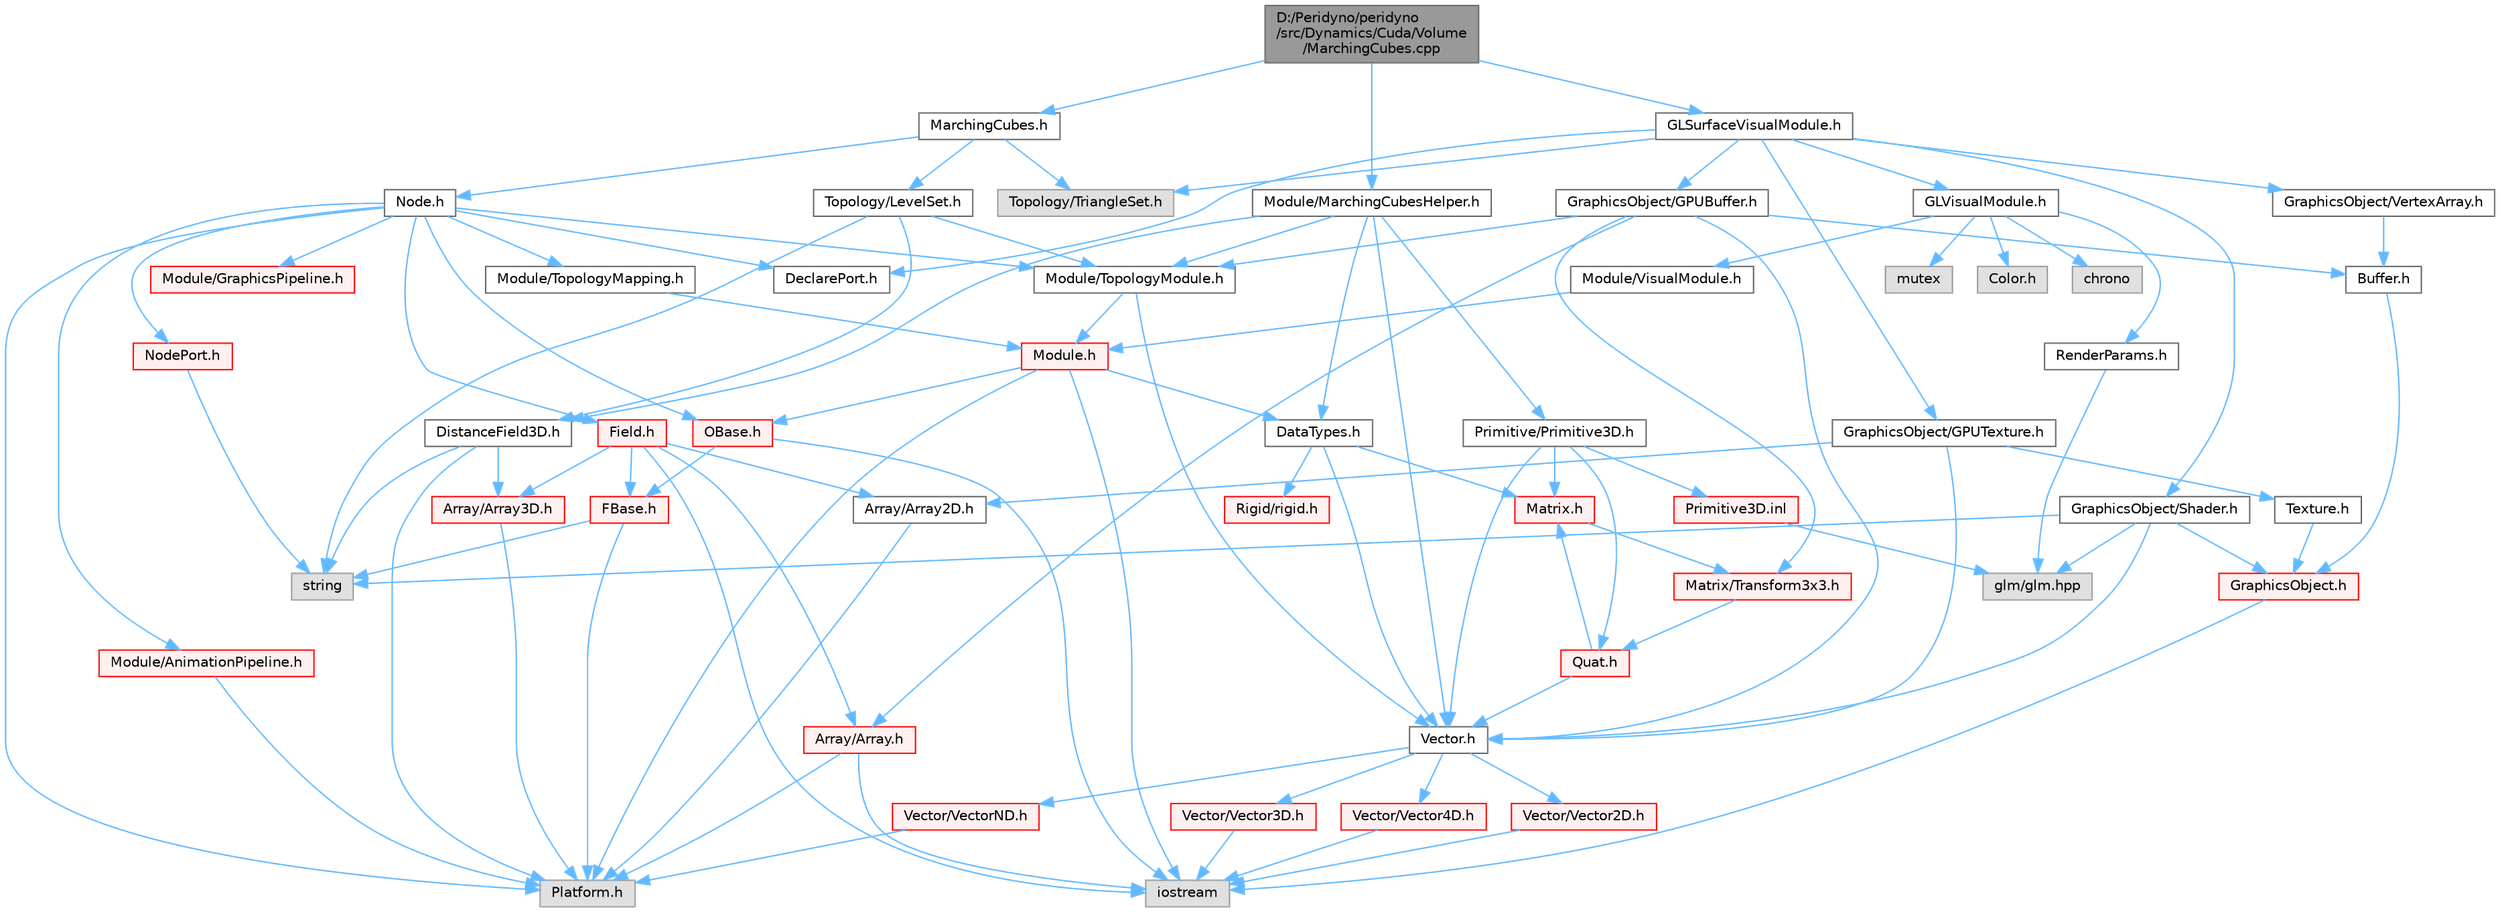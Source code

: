 digraph "D:/Peridyno/peridyno/src/Dynamics/Cuda/Volume/MarchingCubes.cpp"
{
 // LATEX_PDF_SIZE
  bgcolor="transparent";
  edge [fontname=Helvetica,fontsize=10,labelfontname=Helvetica,labelfontsize=10];
  node [fontname=Helvetica,fontsize=10,shape=box,height=0.2,width=0.4];
  Node1 [id="Node000001",label="D:/Peridyno/peridyno\l/src/Dynamics/Cuda/Volume\l/MarchingCubes.cpp",height=0.2,width=0.4,color="gray40", fillcolor="grey60", style="filled", fontcolor="black",tooltip=" "];
  Node1 -> Node2 [id="edge1_Node000001_Node000002",color="steelblue1",style="solid",tooltip=" "];
  Node2 [id="Node000002",label="MarchingCubes.h",height=0.2,width=0.4,color="grey40", fillcolor="white", style="filled",URL="$_marching_cubes_8h.html",tooltip=" "];
  Node2 -> Node3 [id="edge2_Node000002_Node000003",color="steelblue1",style="solid",tooltip=" "];
  Node3 [id="Node000003",label="Node.h",height=0.2,width=0.4,color="grey40", fillcolor="white", style="filled",URL="$_node_8h.html",tooltip=" "];
  Node3 -> Node4 [id="edge3_Node000003_Node000004",color="steelblue1",style="solid",tooltip=" "];
  Node4 [id="Node000004",label="OBase.h",height=0.2,width=0.4,color="red", fillcolor="#FFF0F0", style="filled",URL="$_o_base_8h.html",tooltip=" "];
  Node4 -> Node5 [id="edge4_Node000004_Node000005",color="steelblue1",style="solid",tooltip=" "];
  Node5 [id="Node000005",label="iostream",height=0.2,width=0.4,color="grey60", fillcolor="#E0E0E0", style="filled",tooltip=" "];
  Node4 -> Node6 [id="edge5_Node000004_Node000006",color="steelblue1",style="solid",tooltip=" "];
  Node6 [id="Node000006",label="FBase.h",height=0.2,width=0.4,color="red", fillcolor="#FFF0F0", style="filled",URL="$_f_base_8h.html",tooltip=" "];
  Node6 -> Node7 [id="edge6_Node000006_Node000007",color="steelblue1",style="solid",tooltip=" "];
  Node7 [id="Node000007",label="Platform.h",height=0.2,width=0.4,color="grey60", fillcolor="#E0E0E0", style="filled",tooltip=" "];
  Node6 -> Node10 [id="edge7_Node000006_Node000010",color="steelblue1",style="solid",tooltip=" "];
  Node10 [id="Node000010",label="string",height=0.2,width=0.4,color="grey60", fillcolor="#E0E0E0", style="filled",tooltip=" "];
  Node3 -> Node16 [id="edge8_Node000003_Node000016",color="steelblue1",style="solid",tooltip=" "];
  Node16 [id="Node000016",label="Field.h",height=0.2,width=0.4,color="red", fillcolor="#FFF0F0", style="filled",URL="$_field_8h.html",tooltip=" "];
  Node16 -> Node5 [id="edge9_Node000016_Node000005",color="steelblue1",style="solid",tooltip=" "];
  Node16 -> Node6 [id="edge10_Node000016_Node000006",color="steelblue1",style="solid",tooltip=" "];
  Node16 -> Node19 [id="edge11_Node000016_Node000019",color="steelblue1",style="solid",tooltip=" "];
  Node19 [id="Node000019",label="Array/Array.h",height=0.2,width=0.4,color="red", fillcolor="#FFF0F0", style="filled",URL="$_array_8h.html",tooltip=" "];
  Node19 -> Node7 [id="edge12_Node000019_Node000007",color="steelblue1",style="solid",tooltip=" "];
  Node19 -> Node5 [id="edge13_Node000019_Node000005",color="steelblue1",style="solid",tooltip=" "];
  Node16 -> Node25 [id="edge14_Node000016_Node000025",color="steelblue1",style="solid",tooltip=" "];
  Node25 [id="Node000025",label="Array/Array2D.h",height=0.2,width=0.4,color="grey40", fillcolor="white", style="filled",URL="$_array2_d_8h.html",tooltip=" "];
  Node25 -> Node7 [id="edge15_Node000025_Node000007",color="steelblue1",style="solid",tooltip=" "];
  Node16 -> Node26 [id="edge16_Node000016_Node000026",color="steelblue1",style="solid",tooltip=" "];
  Node26 [id="Node000026",label="Array/Array3D.h",height=0.2,width=0.4,color="red", fillcolor="#FFF0F0", style="filled",URL="$_array3_d_8h.html",tooltip=" "];
  Node26 -> Node7 [id="edge17_Node000026_Node000007",color="steelblue1",style="solid",tooltip=" "];
  Node3 -> Node7 [id="edge18_Node000003_Node000007",color="steelblue1",style="solid",tooltip=" "];
  Node3 -> Node69 [id="edge19_Node000003_Node000069",color="steelblue1",style="solid",tooltip=" "];
  Node69 [id="Node000069",label="DeclarePort.h",height=0.2,width=0.4,color="grey40", fillcolor="white", style="filled",URL="$_declare_port_8h.html",tooltip=" "];
  Node3 -> Node70 [id="edge20_Node000003_Node000070",color="steelblue1",style="solid",tooltip=" "];
  Node70 [id="Node000070",label="NodePort.h",height=0.2,width=0.4,color="red", fillcolor="#FFF0F0", style="filled",URL="$_node_port_8h.html",tooltip=" "];
  Node70 -> Node10 [id="edge21_Node000070_Node000010",color="steelblue1",style="solid",tooltip=" "];
  Node3 -> Node71 [id="edge22_Node000003_Node000071",color="steelblue1",style="solid",tooltip=" "];
  Node71 [id="Node000071",label="Module/TopologyModule.h",height=0.2,width=0.4,color="grey40", fillcolor="white", style="filled",URL="$_topology_module_8h.html",tooltip=" "];
  Node71 -> Node32 [id="edge23_Node000071_Node000032",color="steelblue1",style="solid",tooltip=" "];
  Node32 [id="Node000032",label="Vector.h",height=0.2,width=0.4,color="grey40", fillcolor="white", style="filled",URL="$_vector_8h.html",tooltip=" "];
  Node32 -> Node33 [id="edge24_Node000032_Node000033",color="steelblue1",style="solid",tooltip=" "];
  Node33 [id="Node000033",label="Vector/Vector2D.h",height=0.2,width=0.4,color="red", fillcolor="#FFF0F0", style="filled",URL="$_vector2_d_8h.html",tooltip=" "];
  Node33 -> Node5 [id="edge25_Node000033_Node000005",color="steelblue1",style="solid",tooltip=" "];
  Node32 -> Node39 [id="edge26_Node000032_Node000039",color="steelblue1",style="solid",tooltip=" "];
  Node39 [id="Node000039",label="Vector/Vector3D.h",height=0.2,width=0.4,color="red", fillcolor="#FFF0F0", style="filled",URL="$_vector3_d_8h.html",tooltip=" "];
  Node39 -> Node5 [id="edge27_Node000039_Node000005",color="steelblue1",style="solid",tooltip=" "];
  Node32 -> Node42 [id="edge28_Node000032_Node000042",color="steelblue1",style="solid",tooltip=" "];
  Node42 [id="Node000042",label="Vector/Vector4D.h",height=0.2,width=0.4,color="red", fillcolor="#FFF0F0", style="filled",URL="$_vector4_d_8h.html",tooltip=" "];
  Node42 -> Node5 [id="edge29_Node000042_Node000005",color="steelblue1",style="solid",tooltip=" "];
  Node32 -> Node45 [id="edge30_Node000032_Node000045",color="steelblue1",style="solid",tooltip=" "];
  Node45 [id="Node000045",label="Vector/VectorND.h",height=0.2,width=0.4,color="red", fillcolor="#FFF0F0", style="filled",URL="$_vector_n_d_8h.html",tooltip=" "];
  Node45 -> Node7 [id="edge31_Node000045_Node000007",color="steelblue1",style="solid",tooltip=" "];
  Node71 -> Node72 [id="edge32_Node000071_Node000072",color="steelblue1",style="solid",tooltip=" "];
  Node72 [id="Node000072",label="Module.h",height=0.2,width=0.4,color="red", fillcolor="#FFF0F0", style="filled",URL="$_module_8h.html",tooltip=" "];
  Node72 -> Node7 [id="edge33_Node000072_Node000007",color="steelblue1",style="solid",tooltip=" "];
  Node72 -> Node5 [id="edge34_Node000072_Node000005",color="steelblue1",style="solid",tooltip=" "];
  Node72 -> Node4 [id="edge35_Node000072_Node000004",color="steelblue1",style="solid",tooltip=" "];
  Node72 -> Node82 [id="edge36_Node000072_Node000082",color="steelblue1",style="solid",tooltip=" "];
  Node82 [id="Node000082",label="DataTypes.h",height=0.2,width=0.4,color="grey40", fillcolor="white", style="filled",URL="$_data_types_8h.html",tooltip=" "];
  Node82 -> Node32 [id="edge37_Node000082_Node000032",color="steelblue1",style="solid",tooltip=" "];
  Node82 -> Node50 [id="edge38_Node000082_Node000050",color="steelblue1",style="solid",tooltip=" "];
  Node50 [id="Node000050",label="Matrix.h",height=0.2,width=0.4,color="red", fillcolor="#FFF0F0", style="filled",URL="$_matrix_8h.html",tooltip=" "];
  Node50 -> Node62 [id="edge39_Node000050_Node000062",color="steelblue1",style="solid",tooltip=" "];
  Node62 [id="Node000062",label="Matrix/Transform3x3.h",height=0.2,width=0.4,color="red", fillcolor="#FFF0F0", style="filled",URL="$_transform3x3_8h.html",tooltip=" "];
  Node62 -> Node63 [id="edge40_Node000062_Node000063",color="steelblue1",style="solid",tooltip=" "];
  Node63 [id="Node000063",label="Quat.h",height=0.2,width=0.4,color="red", fillcolor="#FFF0F0", style="filled",URL="$_quat_8h.html",tooltip="Implementation of quaternion."];
  Node63 -> Node32 [id="edge41_Node000063_Node000032",color="steelblue1",style="solid",tooltip=" "];
  Node63 -> Node50 [id="edge42_Node000063_Node000050",color="steelblue1",style="solid",tooltip=" "];
  Node82 -> Node83 [id="edge43_Node000082_Node000083",color="steelblue1",style="solid",tooltip=" "];
  Node83 [id="Node000083",label="Rigid/rigid.h",height=0.2,width=0.4,color="red", fillcolor="#FFF0F0", style="filled",URL="$rigid_8h.html",tooltip=" "];
  Node3 -> Node92 [id="edge44_Node000003_Node000092",color="steelblue1",style="solid",tooltip=" "];
  Node92 [id="Node000092",label="Module/TopologyMapping.h",height=0.2,width=0.4,color="grey40", fillcolor="white", style="filled",URL="$_topology_mapping_8h.html",tooltip=" "];
  Node92 -> Node72 [id="edge45_Node000092_Node000072",color="steelblue1",style="solid",tooltip=" "];
  Node3 -> Node93 [id="edge46_Node000003_Node000093",color="steelblue1",style="solid",tooltip=" "];
  Node93 [id="Node000093",label="Module/AnimationPipeline.h",height=0.2,width=0.4,color="red", fillcolor="#FFF0F0", style="filled",URL="$_animation_pipeline_8h.html",tooltip=" "];
  Node93 -> Node7 [id="edge47_Node000093_Node000007",color="steelblue1",style="solid",tooltip=" "];
  Node3 -> Node95 [id="edge48_Node000003_Node000095",color="steelblue1",style="solid",tooltip=" "];
  Node95 [id="Node000095",label="Module/GraphicsPipeline.h",height=0.2,width=0.4,color="red", fillcolor="#FFF0F0", style="filled",URL="$_graphics_pipeline_8h.html",tooltip=" "];
  Node2 -> Node96 [id="edge49_Node000002_Node000096",color="steelblue1",style="solid",tooltip=" "];
  Node96 [id="Node000096",label="Topology/LevelSet.h",height=0.2,width=0.4,color="grey40", fillcolor="white", style="filled",URL="$_level_set_8h.html",tooltip=" "];
  Node96 -> Node10 [id="edge50_Node000096_Node000010",color="steelblue1",style="solid",tooltip=" "];
  Node96 -> Node71 [id="edge51_Node000096_Node000071",color="steelblue1",style="solid",tooltip=" "];
  Node96 -> Node97 [id="edge52_Node000096_Node000097",color="steelblue1",style="solid",tooltip=" "];
  Node97 [id="Node000097",label="DistanceField3D.h",height=0.2,width=0.4,color="grey40", fillcolor="white", style="filled",URL="$_distance_field3_d_8h.html",tooltip="GPU supported signed distance field."];
  Node97 -> Node10 [id="edge53_Node000097_Node000010",color="steelblue1",style="solid",tooltip=" "];
  Node97 -> Node7 [id="edge54_Node000097_Node000007",color="steelblue1",style="solid",tooltip=" "];
  Node97 -> Node26 [id="edge55_Node000097_Node000026",color="steelblue1",style="solid",tooltip=" "];
  Node2 -> Node98 [id="edge56_Node000002_Node000098",color="steelblue1",style="solid",tooltip=" "];
  Node98 [id="Node000098",label="Topology/TriangleSet.h",height=0.2,width=0.4,color="grey60", fillcolor="#E0E0E0", style="filled",tooltip=" "];
  Node1 -> Node99 [id="edge57_Node000001_Node000099",color="steelblue1",style="solid",tooltip=" "];
  Node99 [id="Node000099",label="Module/MarchingCubesHelper.h",height=0.2,width=0.4,color="grey40", fillcolor="white", style="filled",URL="$_marching_cubes_helper_8h.html",tooltip=" "];
  Node99 -> Node32 [id="edge58_Node000099_Node000032",color="steelblue1",style="solid",tooltip=" "];
  Node99 -> Node82 [id="edge59_Node000099_Node000082",color="steelblue1",style="solid",tooltip=" "];
  Node99 -> Node71 [id="edge60_Node000099_Node000071",color="steelblue1",style="solid",tooltip=" "];
  Node99 -> Node100 [id="edge61_Node000099_Node000100",color="steelblue1",style="solid",tooltip=" "];
  Node100 [id="Node000100",label="Primitive/Primitive3D.h",height=0.2,width=0.4,color="grey40", fillcolor="white", style="filled",URL="$_primitive3_d_8h.html",tooltip=" "];
  Node100 -> Node32 [id="edge62_Node000100_Node000032",color="steelblue1",style="solid",tooltip=" "];
  Node100 -> Node50 [id="edge63_Node000100_Node000050",color="steelblue1",style="solid",tooltip=" "];
  Node100 -> Node63 [id="edge64_Node000100_Node000063",color="steelblue1",style="solid",tooltip=" "];
  Node100 -> Node101 [id="edge65_Node000100_Node000101",color="steelblue1",style="solid",tooltip=" "];
  Node101 [id="Node000101",label="Primitive3D.inl",height=0.2,width=0.4,color="red", fillcolor="#FFF0F0", style="filled",URL="$_primitive3_d_8inl.html",tooltip=" "];
  Node101 -> Node67 [id="edge66_Node000101_Node000067",color="steelblue1",style="solid",tooltip=" "];
  Node67 [id="Node000067",label="glm/glm.hpp",height=0.2,width=0.4,color="grey60", fillcolor="#E0E0E0", style="filled",tooltip=" "];
  Node99 -> Node97 [id="edge67_Node000099_Node000097",color="steelblue1",style="solid",tooltip=" "];
  Node1 -> Node104 [id="edge68_Node000001_Node000104",color="steelblue1",style="solid",tooltip=" "];
  Node104 [id="Node000104",label="GLSurfaceVisualModule.h",height=0.2,width=0.4,color="grey40", fillcolor="white", style="filled",URL="$_g_l_surface_visual_module_8h.html",tooltip=" "];
  Node104 -> Node69 [id="edge69_Node000104_Node000069",color="steelblue1",style="solid",tooltip=" "];
  Node104 -> Node98 [id="edge70_Node000104_Node000098",color="steelblue1",style="solid",tooltip=" "];
  Node104 -> Node105 [id="edge71_Node000104_Node000105",color="steelblue1",style="solid",tooltip=" "];
  Node105 [id="Node000105",label="GLVisualModule.h",height=0.2,width=0.4,color="grey40", fillcolor="white", style="filled",URL="$_g_l_visual_module_8h.html",tooltip=" "];
  Node105 -> Node106 [id="edge72_Node000105_Node000106",color="steelblue1",style="solid",tooltip=" "];
  Node106 [id="Node000106",label="chrono",height=0.2,width=0.4,color="grey60", fillcolor="#E0E0E0", style="filled",tooltip=" "];
  Node105 -> Node74 [id="edge73_Node000105_Node000074",color="steelblue1",style="solid",tooltip=" "];
  Node74 [id="Node000074",label="mutex",height=0.2,width=0.4,color="grey60", fillcolor="#E0E0E0", style="filled",tooltip=" "];
  Node105 -> Node107 [id="edge74_Node000105_Node000107",color="steelblue1",style="solid",tooltip=" "];
  Node107 [id="Node000107",label="Module/VisualModule.h",height=0.2,width=0.4,color="grey40", fillcolor="white", style="filled",URL="$_visual_module_8h.html",tooltip=" "];
  Node107 -> Node72 [id="edge75_Node000107_Node000072",color="steelblue1",style="solid",tooltip=" "];
  Node105 -> Node108 [id="edge76_Node000105_Node000108",color="steelblue1",style="solid",tooltip=" "];
  Node108 [id="Node000108",label="Color.h",height=0.2,width=0.4,color="grey60", fillcolor="#E0E0E0", style="filled",tooltip=" "];
  Node105 -> Node109 [id="edge77_Node000105_Node000109",color="steelblue1",style="solid",tooltip=" "];
  Node109 [id="Node000109",label="RenderParams.h",height=0.2,width=0.4,color="grey40", fillcolor="white", style="filled",URL="$_render_params_8h.html",tooltip=" "];
  Node109 -> Node67 [id="edge78_Node000109_Node000067",color="steelblue1",style="solid",tooltip=" "];
  Node104 -> Node110 [id="edge79_Node000104_Node000110",color="steelblue1",style="solid",tooltip=" "];
  Node110 [id="Node000110",label="GraphicsObject/GPUBuffer.h",height=0.2,width=0.4,color="grey40", fillcolor="white", style="filled",URL="$_g_p_u_buffer_8h.html",tooltip=" "];
  Node110 -> Node111 [id="edge80_Node000110_Node000111",color="steelblue1",style="solid",tooltip=" "];
  Node111 [id="Node000111",label="Buffer.h",height=0.2,width=0.4,color="grey40", fillcolor="white", style="filled",URL="$_buffer_8h.html",tooltip=" "];
  Node111 -> Node112 [id="edge81_Node000111_Node000112",color="steelblue1",style="solid",tooltip=" "];
  Node112 [id="Node000112",label="GraphicsObject.h",height=0.2,width=0.4,color="red", fillcolor="#FFF0F0", style="filled",URL="$_graphics_object_8h.html",tooltip=" "];
  Node112 -> Node5 [id="edge82_Node000112_Node000005",color="steelblue1",style="solid",tooltip=" "];
  Node110 -> Node19 [id="edge83_Node000110_Node000019",color="steelblue1",style="solid",tooltip=" "];
  Node110 -> Node32 [id="edge84_Node000110_Node000032",color="steelblue1",style="solid",tooltip=" "];
  Node110 -> Node62 [id="edge85_Node000110_Node000062",color="steelblue1",style="solid",tooltip=" "];
  Node110 -> Node71 [id="edge86_Node000110_Node000071",color="steelblue1",style="solid",tooltip=" "];
  Node104 -> Node113 [id="edge87_Node000104_Node000113",color="steelblue1",style="solid",tooltip=" "];
  Node113 [id="Node000113",label="GraphicsObject/GPUTexture.h",height=0.2,width=0.4,color="grey40", fillcolor="white", style="filled",URL="$_g_p_u_texture_8h.html",tooltip=" "];
  Node113 -> Node114 [id="edge88_Node000113_Node000114",color="steelblue1",style="solid",tooltip=" "];
  Node114 [id="Node000114",label="Texture.h",height=0.2,width=0.4,color="grey40", fillcolor="white", style="filled",URL="$_texture_8h.html",tooltip=" "];
  Node114 -> Node112 [id="edge89_Node000114_Node000112",color="steelblue1",style="solid",tooltip=" "];
  Node113 -> Node32 [id="edge90_Node000113_Node000032",color="steelblue1",style="solid",tooltip=" "];
  Node113 -> Node25 [id="edge91_Node000113_Node000025",color="steelblue1",style="solid",tooltip=" "];
  Node104 -> Node115 [id="edge92_Node000104_Node000115",color="steelblue1",style="solid",tooltip=" "];
  Node115 [id="Node000115",label="GraphicsObject/VertexArray.h",height=0.2,width=0.4,color="grey40", fillcolor="white", style="filled",URL="$_vertex_array_8h.html",tooltip=" "];
  Node115 -> Node111 [id="edge93_Node000115_Node000111",color="steelblue1",style="solid",tooltip=" "];
  Node104 -> Node116 [id="edge94_Node000104_Node000116",color="steelblue1",style="solid",tooltip=" "];
  Node116 [id="Node000116",label="GraphicsObject/Shader.h",height=0.2,width=0.4,color="grey40", fillcolor="white", style="filled",URL="$_shader_8h.html",tooltip=" "];
  Node116 -> Node112 [id="edge95_Node000116_Node000112",color="steelblue1",style="solid",tooltip=" "];
  Node116 -> Node10 [id="edge96_Node000116_Node000010",color="steelblue1",style="solid",tooltip=" "];
  Node116 -> Node32 [id="edge97_Node000116_Node000032",color="steelblue1",style="solid",tooltip=" "];
  Node116 -> Node67 [id="edge98_Node000116_Node000067",color="steelblue1",style="solid",tooltip=" "];
}
